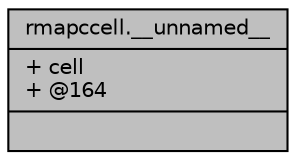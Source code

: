 digraph "rmapccell.__unnamed__"
{
 // INTERACTIVE_SVG=YES
  bgcolor="transparent";
  edge [fontname="Helvetica",fontsize="10",labelfontname="Helvetica",labelfontsize="10"];
  node [fontname="Helvetica",fontsize="10",shape=record];
  Node294 [label="{rmapccell.__unnamed__\n|+ cell\l+ @164\l|}",height=0.2,width=0.4,color="black", fillcolor="grey75", style="filled", fontcolor="black"];
}
